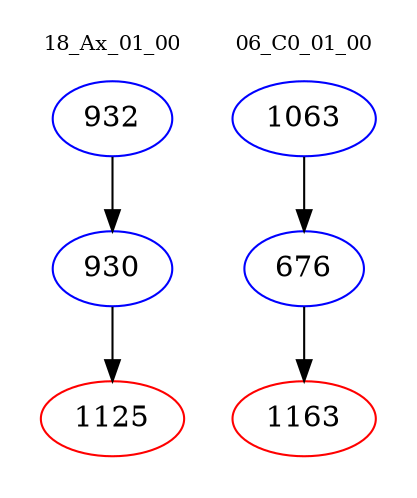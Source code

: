 digraph{
subgraph cluster_0 {
color = white
label = "18_Ax_01_00";
fontsize=10;
T0_932 [label="932", color="blue"]
T0_932 -> T0_930 [color="black"]
T0_930 [label="930", color="blue"]
T0_930 -> T0_1125 [color="black"]
T0_1125 [label="1125", color="red"]
}
subgraph cluster_1 {
color = white
label = "06_C0_01_00";
fontsize=10;
T1_1063 [label="1063", color="blue"]
T1_1063 -> T1_676 [color="black"]
T1_676 [label="676", color="blue"]
T1_676 -> T1_1163 [color="black"]
T1_1163 [label="1163", color="red"]
}
}
